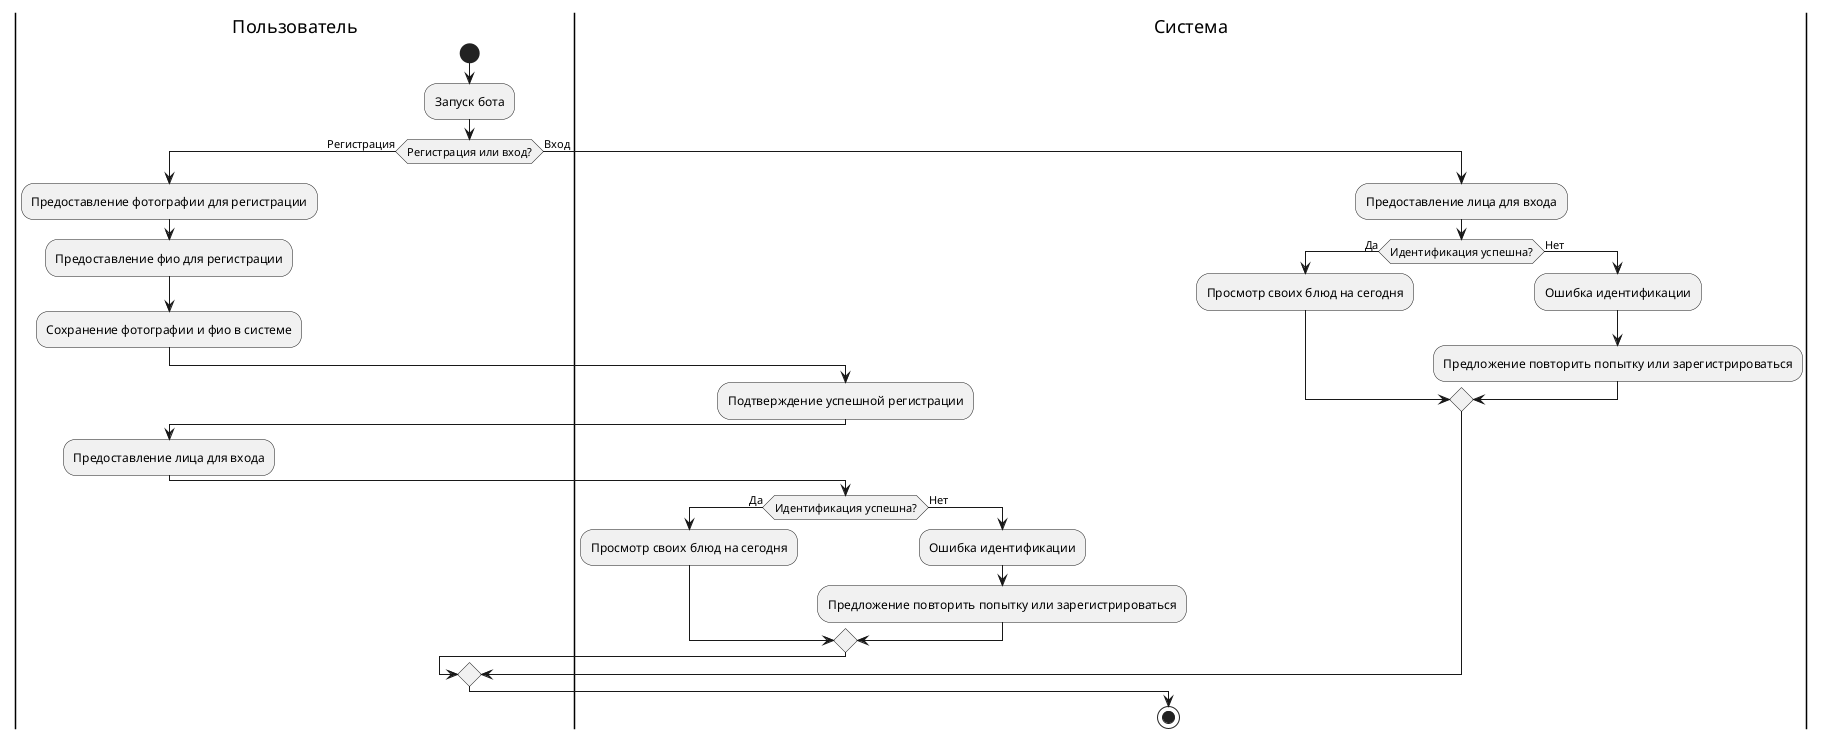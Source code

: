 @startuml
|Пользователь|
start

:Запуск бота;

if (Регистрация или вход?) then (Регистрация)
    :Предоставление фотографии для регистрации;
    :Предоставление фио для регистрации;
    :Сохранение фотографии и фио в системе;

    |Система|
    :Подтверждение успешной регистрации;
    
    |Пользователь|
    :Предоставление лица для входа;

    |Система|
    if (Идентификация успешна?) then (Да)
        :Просмотр своих блюд на сегодня;
    else (Нет)
        :Ошибка идентификации;
        :Предложение повторить попытку или зарегистрироваться;
    endif

else (Вход)
    :Предоставление лица для входа;

    |Система|
    if (Идентификация успешна?) then (Да)
        :Просмотр своих блюд на сегодня;
    else (Нет)
        :Ошибка идентификации;
        :Предложение повторить попытку или зарегистрироваться;
    endif
endif

stop
@enduml